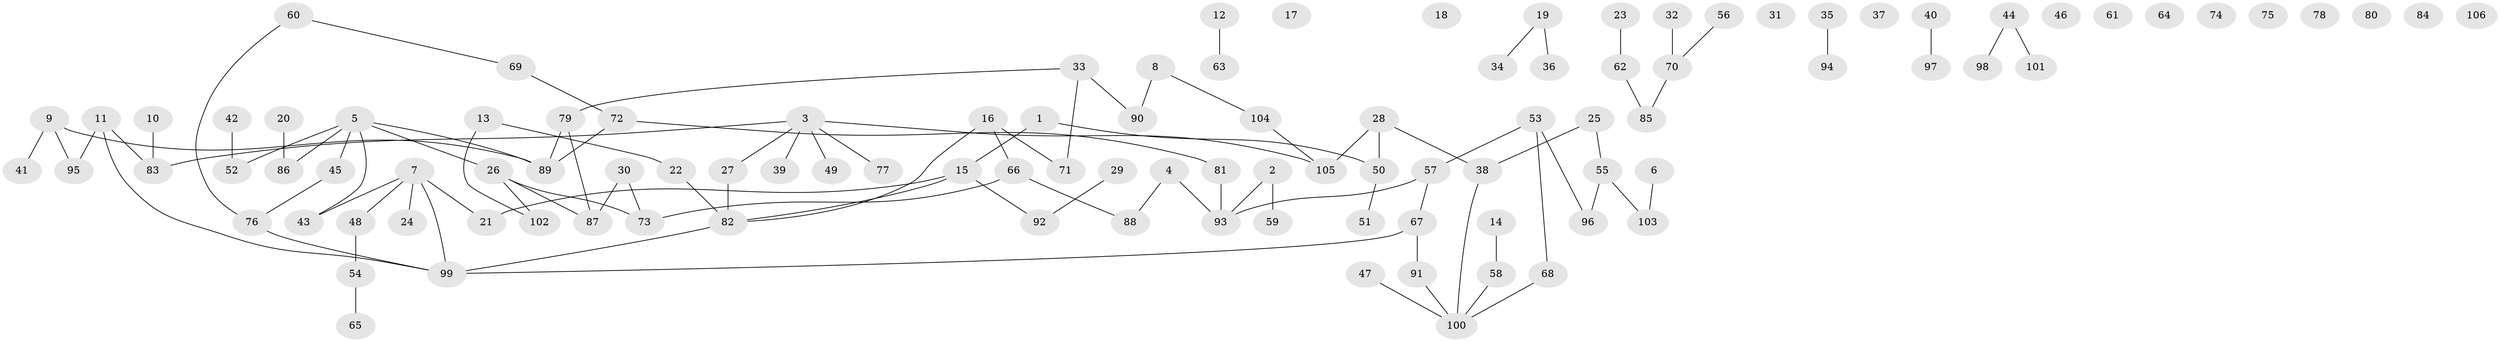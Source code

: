 // coarse degree distribution, {5: 0.041666666666666664, 1: 0.25, 7: 0.041666666666666664, 2: 0.10416666666666667, 10: 0.020833333333333332, 3: 0.125, 0: 0.375, 4: 0.041666666666666664}
// Generated by graph-tools (version 1.1) at 2025/16/03/04/25 18:16:42]
// undirected, 106 vertices, 103 edges
graph export_dot {
graph [start="1"]
  node [color=gray90,style=filled];
  1;
  2;
  3;
  4;
  5;
  6;
  7;
  8;
  9;
  10;
  11;
  12;
  13;
  14;
  15;
  16;
  17;
  18;
  19;
  20;
  21;
  22;
  23;
  24;
  25;
  26;
  27;
  28;
  29;
  30;
  31;
  32;
  33;
  34;
  35;
  36;
  37;
  38;
  39;
  40;
  41;
  42;
  43;
  44;
  45;
  46;
  47;
  48;
  49;
  50;
  51;
  52;
  53;
  54;
  55;
  56;
  57;
  58;
  59;
  60;
  61;
  62;
  63;
  64;
  65;
  66;
  67;
  68;
  69;
  70;
  71;
  72;
  73;
  74;
  75;
  76;
  77;
  78;
  79;
  80;
  81;
  82;
  83;
  84;
  85;
  86;
  87;
  88;
  89;
  90;
  91;
  92;
  93;
  94;
  95;
  96;
  97;
  98;
  99;
  100;
  101;
  102;
  103;
  104;
  105;
  106;
  1 -- 15;
  1 -- 50;
  2 -- 59;
  2 -- 93;
  3 -- 27;
  3 -- 39;
  3 -- 49;
  3 -- 77;
  3 -- 83;
  3 -- 105;
  4 -- 88;
  4 -- 93;
  5 -- 26;
  5 -- 43;
  5 -- 45;
  5 -- 52;
  5 -- 86;
  5 -- 89;
  6 -- 103;
  7 -- 21;
  7 -- 24;
  7 -- 43;
  7 -- 48;
  7 -- 99;
  8 -- 90;
  8 -- 104;
  9 -- 41;
  9 -- 89;
  9 -- 95;
  10 -- 83;
  11 -- 83;
  11 -- 95;
  11 -- 99;
  12 -- 63;
  13 -- 22;
  13 -- 102;
  14 -- 58;
  15 -- 21;
  15 -- 82;
  15 -- 92;
  16 -- 66;
  16 -- 71;
  16 -- 82;
  19 -- 34;
  19 -- 36;
  20 -- 86;
  22 -- 82;
  23 -- 62;
  25 -- 38;
  25 -- 55;
  26 -- 73;
  26 -- 87;
  26 -- 102;
  27 -- 82;
  28 -- 38;
  28 -- 50;
  28 -- 105;
  29 -- 92;
  30 -- 73;
  30 -- 87;
  32 -- 70;
  33 -- 71;
  33 -- 79;
  33 -- 90;
  35 -- 94;
  38 -- 100;
  40 -- 97;
  42 -- 52;
  44 -- 98;
  44 -- 101;
  45 -- 76;
  47 -- 100;
  48 -- 54;
  50 -- 51;
  53 -- 57;
  53 -- 68;
  53 -- 96;
  54 -- 65;
  55 -- 96;
  55 -- 103;
  56 -- 70;
  57 -- 67;
  57 -- 93;
  58 -- 100;
  60 -- 69;
  60 -- 76;
  62 -- 85;
  66 -- 73;
  66 -- 88;
  67 -- 91;
  67 -- 99;
  68 -- 100;
  69 -- 72;
  70 -- 85;
  72 -- 81;
  72 -- 89;
  76 -- 99;
  79 -- 87;
  79 -- 89;
  81 -- 93;
  82 -- 99;
  91 -- 100;
  104 -- 105;
}
